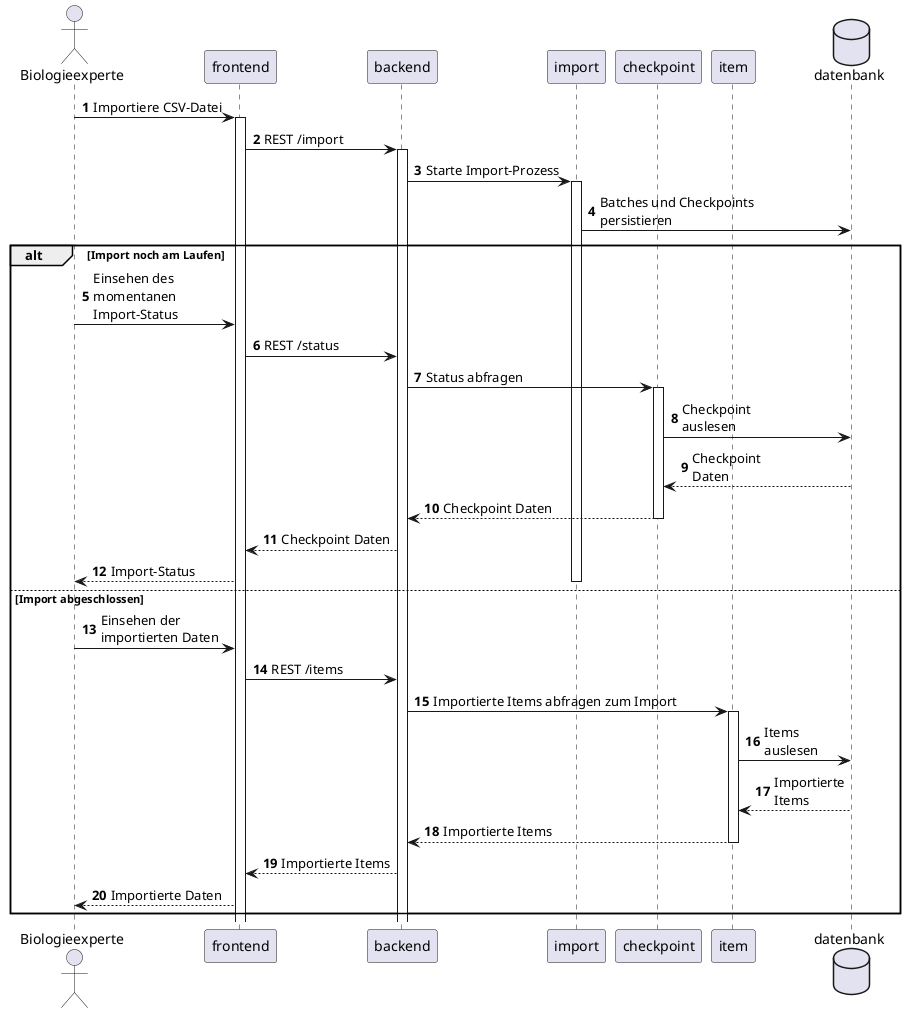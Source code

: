 @startuml

autonumber

actor Biologieexperte

participant frontend
participant backend
participant import
participant checkpoint
participant item
database datenbank

Biologieexperte -> frontend: Importiere CSV-Datei

activate frontend
frontend -> backend: REST /import

activate backend
backend -> import: Starte Import-Prozess

activate import

import -> datenbank: Batches und Checkpoints\npersistieren

alt Import noch am Laufen

    Biologieexperte -> frontend: Einsehen des\nmomentanen\nImport-Status
    frontend -> backend: REST /status
    backend -> checkpoint: Status abfragen

    activate checkpoint
    checkpoint -> datenbank: Checkpoint\nauslesen

    datenbank --> checkpoint: Checkpoint\nDaten
    checkpoint --> backend: Checkpoint Daten
    deactivate checkpoint

    backend --> frontend: Checkpoint Daten
    frontend --> Biologieexperte: Import-Status

else Import abgeschlossen

    deactivate import
    Biologieexperte -> frontend: Einsehen der\nimportierten Daten
    frontend -> backend: REST /items
    backend -> item: Importierte Items abfragen zum Import

    activate item
    item -> datenbank: Items\nauslesen

    datenbank --> item: Importierte\nItems
    item --> backend: Importierte Items
    deactivate item

    backend --> frontend: Importierte Items
    frontend --> Biologieexperte: Importierte Daten

end

@enduml